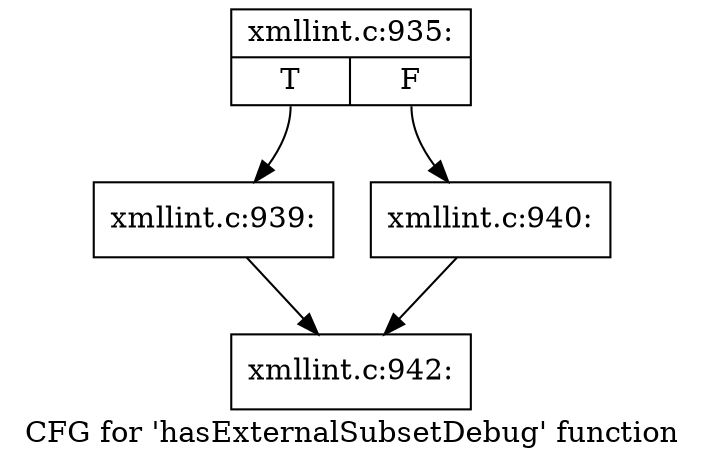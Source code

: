 digraph "CFG for 'hasExternalSubsetDebug' function" {
	label="CFG for 'hasExternalSubsetDebug' function";

	Node0x49b97e0 [shape=record,label="{xmllint.c:935:|{<s0>T|<s1>F}}"];
	Node0x49b97e0:s0 -> Node0x49ba610;
	Node0x49b97e0:s1 -> Node0x49b9990;
	Node0x49ba610 [shape=record,label="{xmllint.c:939:}"];
	Node0x49ba610 -> Node0x49ba660;
	Node0x49b9990 [shape=record,label="{xmllint.c:940:}"];
	Node0x49b9990 -> Node0x49ba660;
	Node0x49ba660 [shape=record,label="{xmllint.c:942:}"];
}
